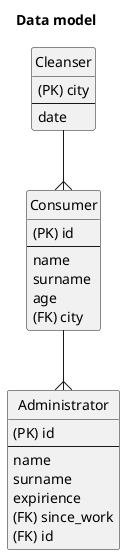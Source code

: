 @startuml

title Data model

hide circle
entity "Consumer"{
(PK) id
--
name
surname
age
(FK) city
}

entity "Cleanser"{
(PK) city
--
date
}

entity "Administrator"{
(PK) id
--
name
surname
expirience
(FK) since_work
(FK) id
}

Consumer --{ Administrator
Cleanser --{ Consumer

@enduml
